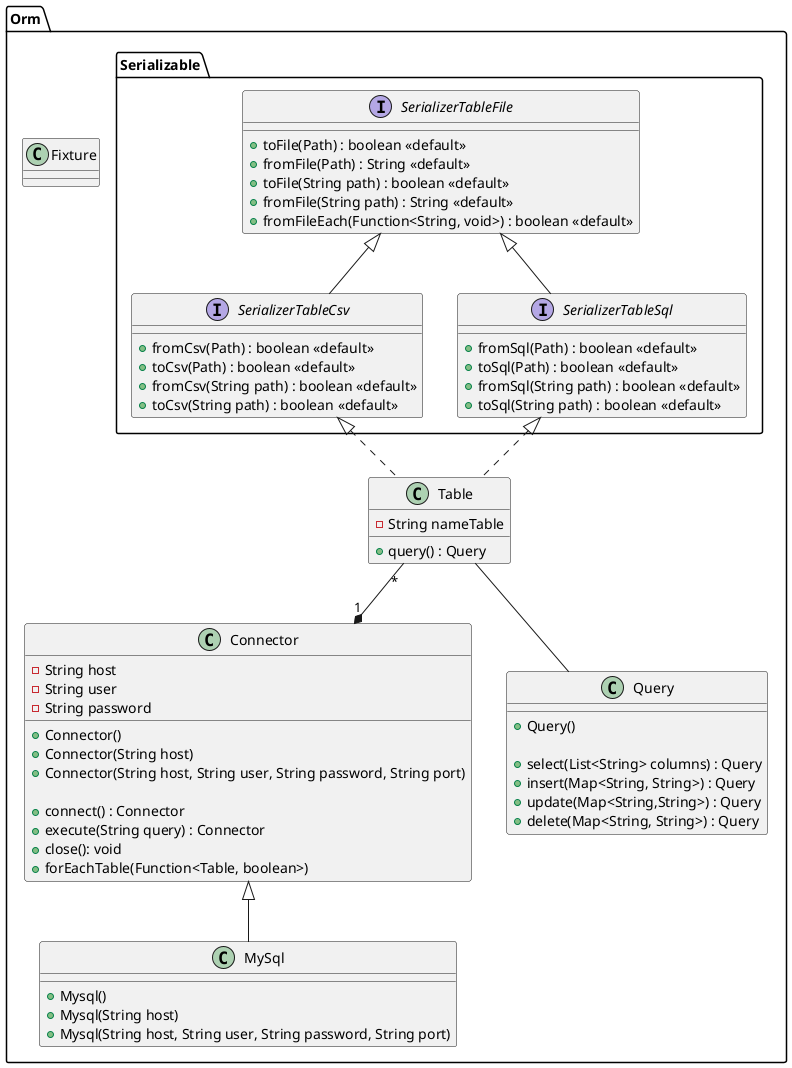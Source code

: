 @startuml
package Orm {

package Serializable {

interface SerializerTableFile {
    + toFile(Path) : boolean <<default>>
    + fromFile(Path) : String <<default>>
    + toFile(String path) : boolean <<default>>
    + fromFile(String path) : String <<default>>
    + fromFileEach(Function<String, void>) : boolean <<default>>
}

interface SerializerTableCsv{
    + fromCsv(Path) : boolean <<default>>
    + toCsv(Path) : boolean <<default>>
    + fromCsv(String path) : boolean <<default>>
    + toCsv(String path) : boolean <<default>>
}

interface SerializerTableSql{
    + fromSql(Path) : boolean <<default>>
    + toSql(Path) : boolean <<default>>
    + fromSql(String path) : boolean <<default>>
    + toSql(String path) : boolean <<default>>
}

}

class Connector {
    - String host
    - String user
    - String password

    + Connector()
    + Connector(String host)
    + Connector(String host, String user, String password, String port)

    + connect() : Connector
    + execute(String query) : Connector
    + close(): void
    + forEachTable(Function<Table, boolean>)
}

class MySql {
    + Mysql()
    + Mysql(String host)
    + Mysql(String host, String user, String password, String port)
}

class Fixture {
}

class Query {

    + Query()

    + select(List<String> columns) : Query
    + insert(Map<String, String>) : Query
    + update(Map<String,String>) : Query
    + delete(Map<String, String>) : Query
}

class Table {
    - String nameTable
    + query() : Query
}

Connector <|-- MySql
Table "*" --* "1" Connector
Table -- Query

SerializerTableSql  <|.. Table
SerializerTableCsv  <|.. Table
SerializerTableFile  <|-- SerializerTableCsv
SerializerTableFile  <|-- SerializerTableSql
}

@enduml
